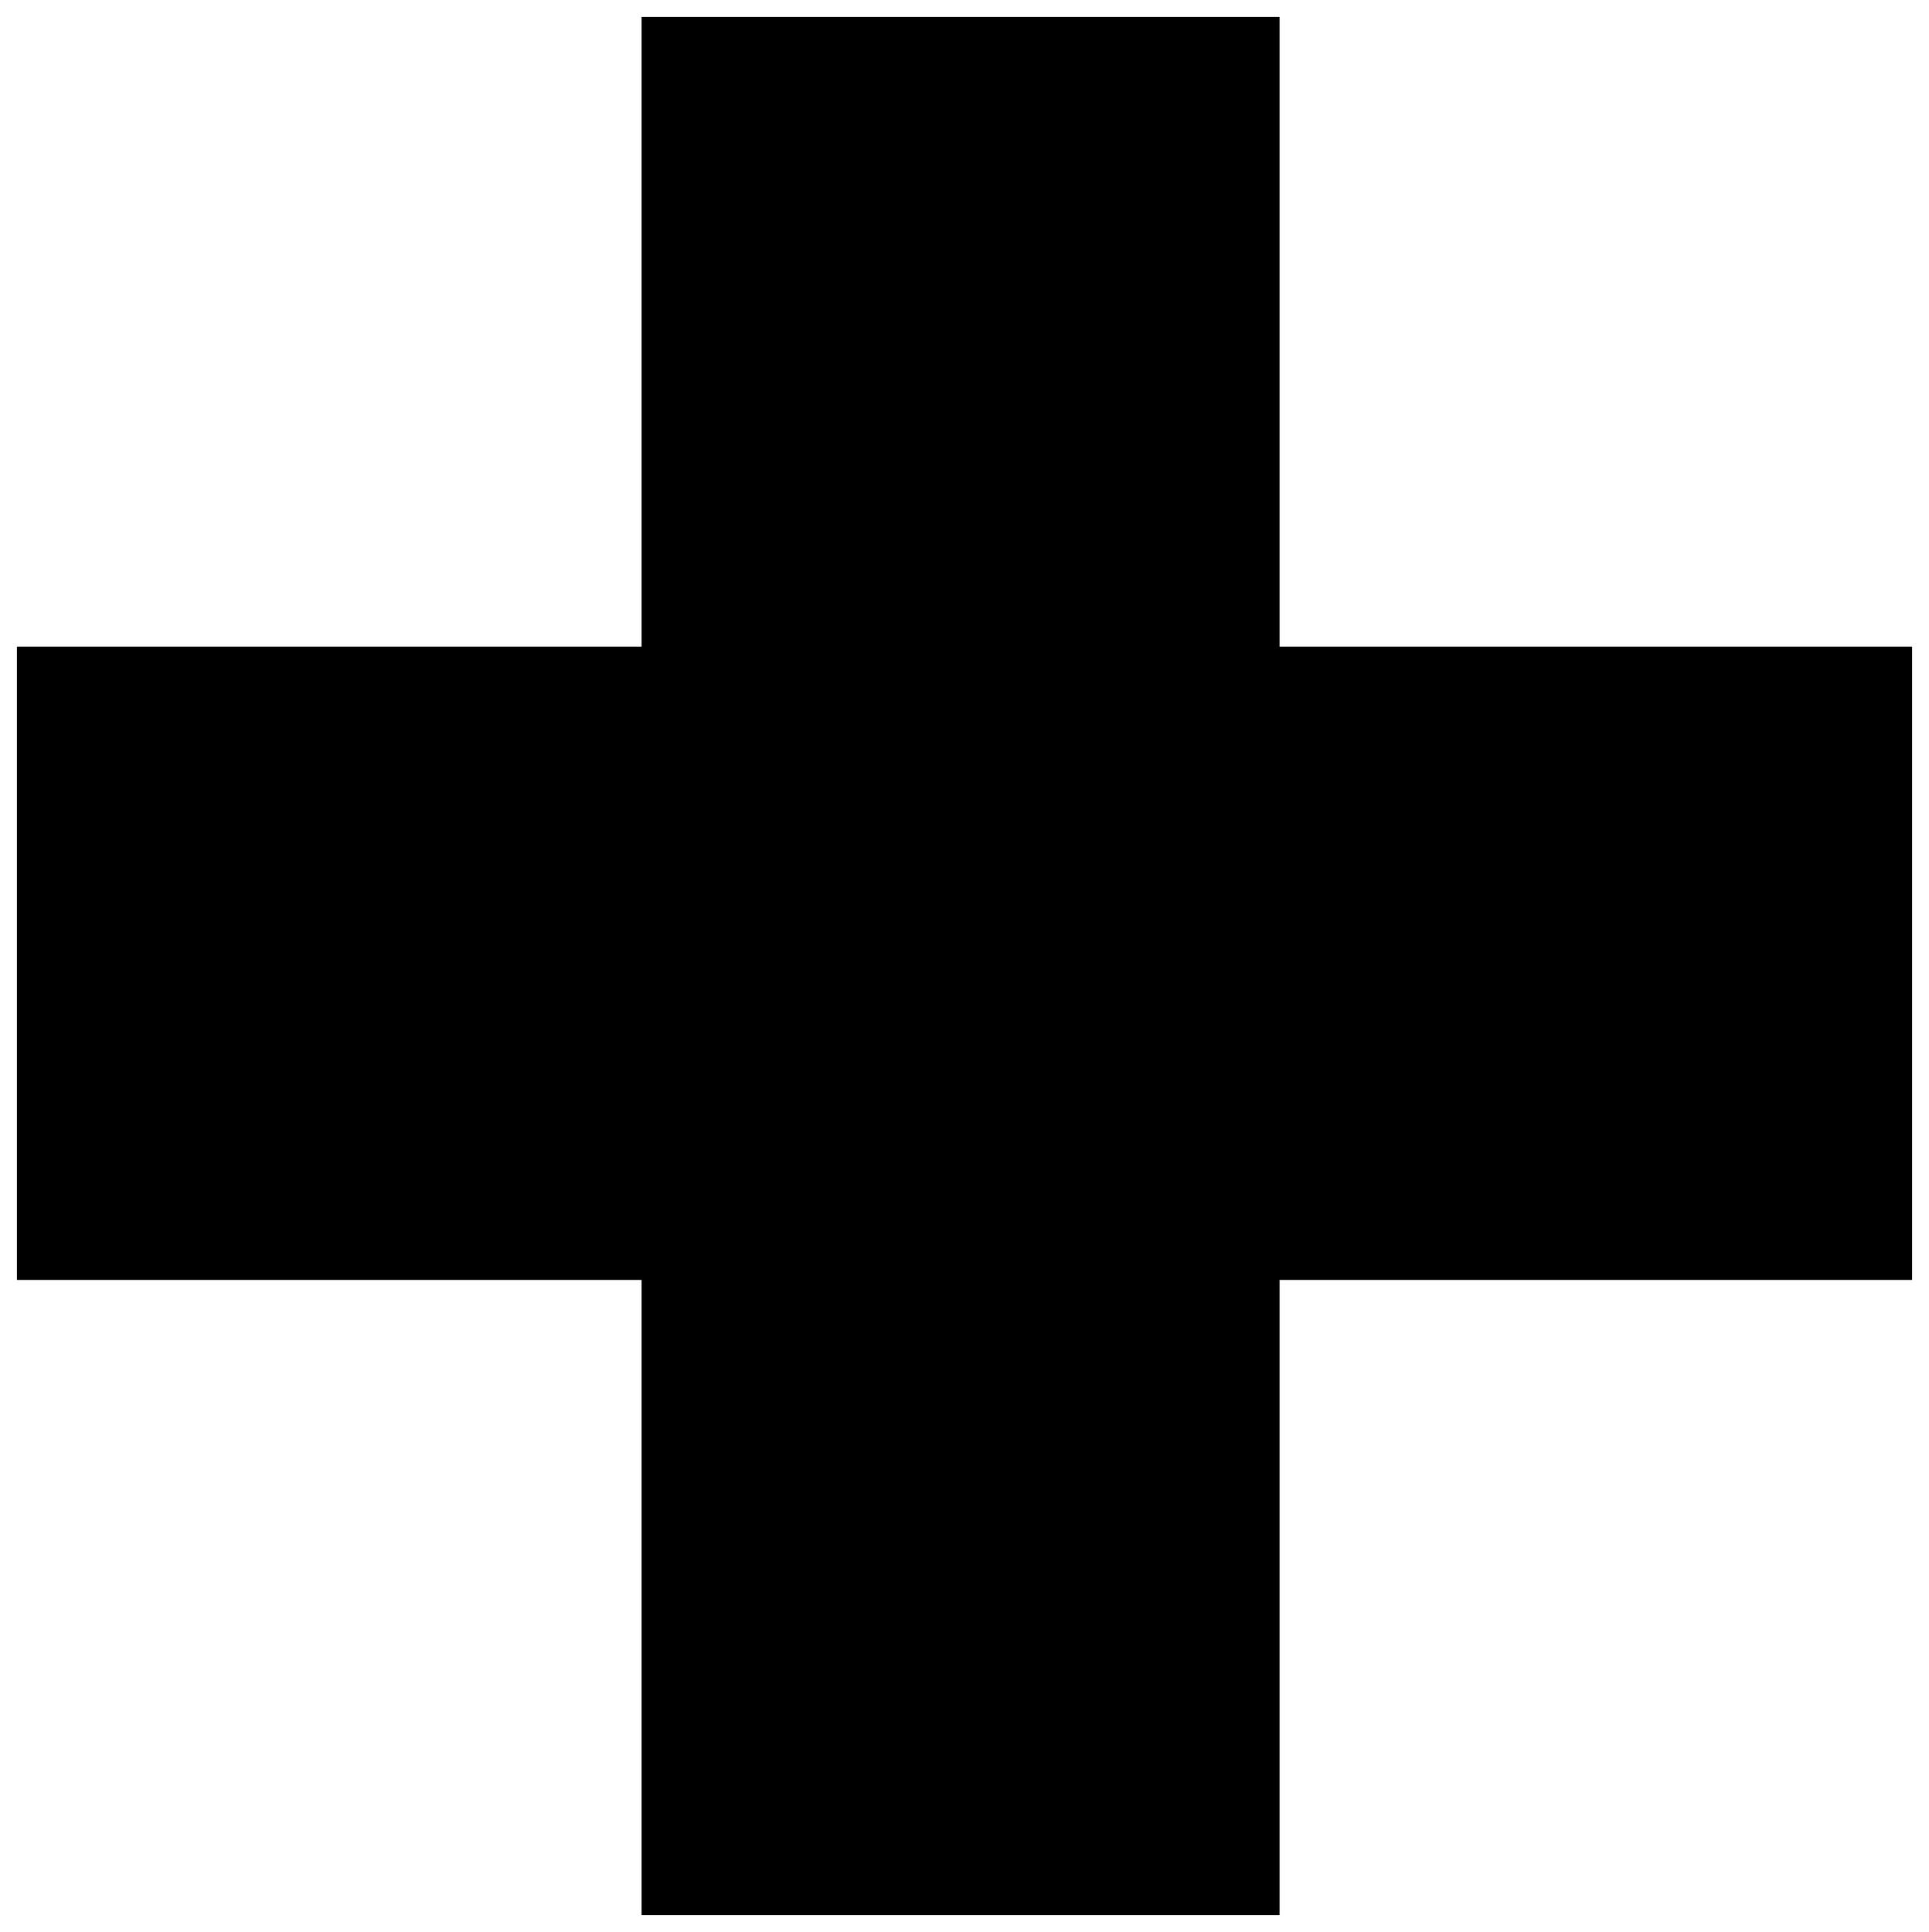 


\begin{tikzpicture}[y=0.80pt, x=0.80pt, yscale=-1.0, xscale=1.0, inner sep=0pt, outer sep=0pt]
\begin{scope}[shift={(100.0,1832.0)},nonzero rule]
  \path[draw=.,fill=.,line width=1.600pt] (1515.0,-475.0) --
    (1042.0,-475.0) -- (1042.0,0.0) -- (567.0,0.0) --
    (567.0,-475.0) -- (100.0,-475.0) -- (100.0,-946.0) --
    (567.0,-946.0) -- (567.0,-1417.0) -- (1042.0,-1417.0) --
    (1042.0,-946.0) -- (1515.0,-946.0) -- (1515.0,-475.0) --
    cycle;
\end{scope}

\end{tikzpicture}

